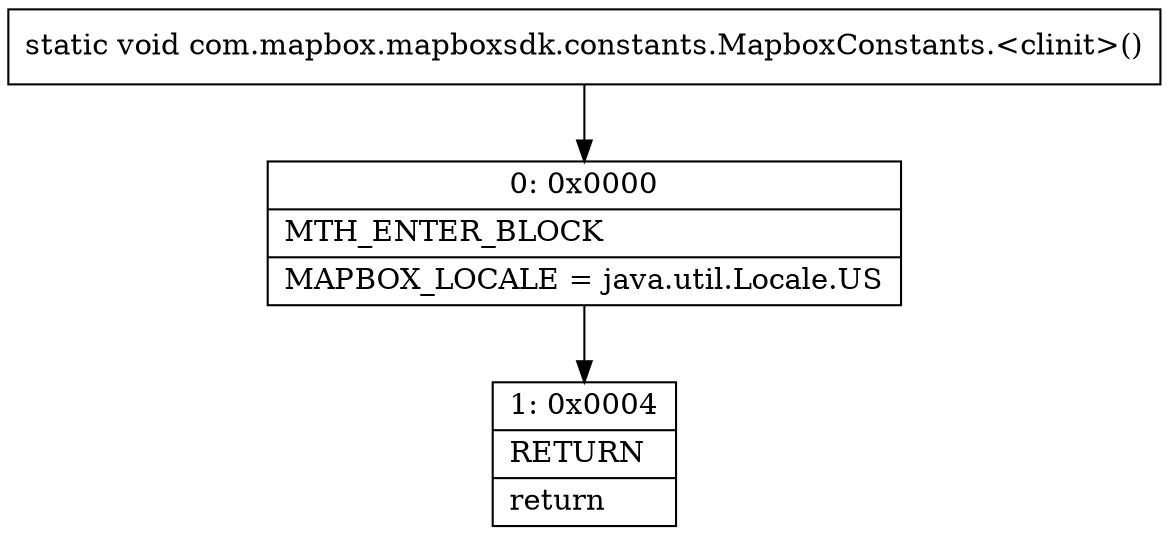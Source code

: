 digraph "CFG forcom.mapbox.mapboxsdk.constants.MapboxConstants.\<clinit\>()V" {
Node_0 [shape=record,label="{0\:\ 0x0000|MTH_ENTER_BLOCK\l|MAPBOX_LOCALE = java.util.Locale.US\l}"];
Node_1 [shape=record,label="{1\:\ 0x0004|RETURN\l|return\l}"];
MethodNode[shape=record,label="{static void com.mapbox.mapboxsdk.constants.MapboxConstants.\<clinit\>() }"];
MethodNode -> Node_0;
Node_0 -> Node_1;
}

